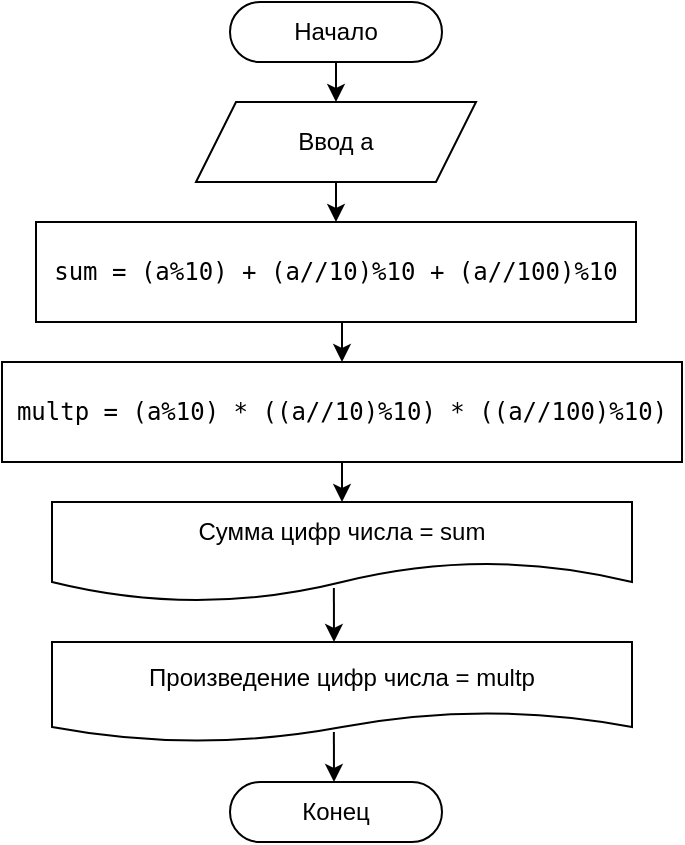 <mxfile version="18.0.0" type="device" pages="6"><diagram id="4FCeUxa2Fzy9xyrOGGeP" name="siaod_1_1"><mxGraphModel dx="946" dy="552" grid="1" gridSize="10" guides="1" tooltips="1" connect="1" arrows="1" fold="1" page="1" pageScale="1" pageWidth="827" pageHeight="1169" math="0" shadow="0"><root><mxCell id="0"/><mxCell id="1" parent="0"/><mxCell id="fYb2qvJVrnY94n2BXTDD-4" style="edgeStyle=orthogonalEdgeStyle;rounded=0;orthogonalLoop=1;jettySize=auto;html=1;exitX=0.5;exitY=1;exitDx=0;exitDy=0;entryX=0.5;entryY=0;entryDx=0;entryDy=0;" parent="1" source="fYb2qvJVrnY94n2BXTDD-2" target="fYb2qvJVrnY94n2BXTDD-3" edge="1"><mxGeometry relative="1" as="geometry"/></mxCell><mxCell id="fYb2qvJVrnY94n2BXTDD-2" value="Начало" style="rounded=1;whiteSpace=wrap;html=1;arcSize=50;" parent="1" vertex="1"><mxGeometry x="354" y="30" width="106" height="30" as="geometry"/></mxCell><mxCell id="fYb2qvJVrnY94n2BXTDD-8" style="edgeStyle=orthogonalEdgeStyle;rounded=0;orthogonalLoop=1;jettySize=auto;html=1;exitX=0.5;exitY=1;exitDx=0;exitDy=0;entryX=0.5;entryY=0;entryDx=0;entryDy=0;fontColor=#000000;" parent="1" source="fYb2qvJVrnY94n2BXTDD-3" target="fYb2qvJVrnY94n2BXTDD-6" edge="1"><mxGeometry relative="1" as="geometry"/></mxCell><mxCell id="fYb2qvJVrnY94n2BXTDD-3" value="Ввод а" style="shape=parallelogram;perimeter=parallelogramPerimeter;whiteSpace=wrap;html=1;fixedSize=1;" parent="1" vertex="1"><mxGeometry x="337" y="80" width="140" height="40" as="geometry"/></mxCell><mxCell id="fYb2qvJVrnY94n2BXTDD-9" style="edgeStyle=orthogonalEdgeStyle;rounded=0;orthogonalLoop=1;jettySize=auto;html=1;exitX=0.5;exitY=1;exitDx=0;exitDy=0;entryX=0.5;entryY=0;entryDx=0;entryDy=0;fontColor=#000000;" parent="1" source="fYb2qvJVrnY94n2BXTDD-6" target="fYb2qvJVrnY94n2BXTDD-7" edge="1"><mxGeometry relative="1" as="geometry"/></mxCell><mxCell id="fYb2qvJVrnY94n2BXTDD-6" value="&lt;pre style=&quot;font-family: &amp;#34;jetbrains mono&amp;#34; , monospace&quot;&gt;&lt;span style=&quot;background-color: rgb(255 , 255 , 255)&quot;&gt;sum = (a%10) + (a//10)%10 + (a//100)%10&lt;/span&gt;&lt;/pre&gt;" style="rounded=0;whiteSpace=wrap;html=1;" parent="1" vertex="1"><mxGeometry x="257" y="140" width="300" height="50" as="geometry"/></mxCell><mxCell id="fYb2qvJVrnY94n2BXTDD-11" style="edgeStyle=orthogonalEdgeStyle;rounded=0;orthogonalLoop=1;jettySize=auto;html=1;exitX=0.5;exitY=1;exitDx=0;exitDy=0;entryX=0.5;entryY=0;entryDx=0;entryDy=0;fontColor=#000000;" parent="1" source="fYb2qvJVrnY94n2BXTDD-7" target="fYb2qvJVrnY94n2BXTDD-10" edge="1"><mxGeometry relative="1" as="geometry"/></mxCell><mxCell id="fYb2qvJVrnY94n2BXTDD-7" value="&lt;pre style=&quot;font-family: &amp;#34;jetbrains mono&amp;#34; , monospace&quot;&gt;&lt;pre style=&quot;font-family: &amp;#34;jetbrains mono&amp;#34; , monospace&quot;&gt;&lt;span style=&quot;background-color: rgb(255 , 255 , 255)&quot;&gt;multp = (a%10) * ((a//10)%10) * ((a//100)%10)&lt;/span&gt;&lt;/pre&gt;&lt;/pre&gt;" style="rounded=0;whiteSpace=wrap;html=1;" parent="1" vertex="1"><mxGeometry x="240" y="210" width="340" height="50" as="geometry"/></mxCell><mxCell id="fYb2qvJVrnY94n2BXTDD-10" value="Сумма цифр числа = sum" style="shape=document;whiteSpace=wrap;html=1;boundedLbl=1;labelBackgroundColor=#FFFFFF;fontColor=#000000;size=0.4;" parent="1" vertex="1"><mxGeometry x="265" y="280" width="290" height="50" as="geometry"/></mxCell><mxCell id="fYb2qvJVrnY94n2BXTDD-12" value="Произведение цифр числа = multp" style="shape=document;whiteSpace=wrap;html=1;boundedLbl=1;labelBackgroundColor=#FFFFFF;fontColor=#000000;" parent="1" vertex="1"><mxGeometry x="265" y="350" width="290" height="50" as="geometry"/></mxCell><mxCell id="fYb2qvJVrnY94n2BXTDD-15" value="" style="endArrow=classic;html=1;rounded=0;fontColor=#000000;exitX=0.486;exitY=0.86;exitDx=0;exitDy=0;exitPerimeter=0;" parent="1" source="fYb2qvJVrnY94n2BXTDD-10" edge="1"><mxGeometry width="50" height="50" relative="1" as="geometry"><mxPoint x="390" y="310" as="sourcePoint"/><mxPoint x="406" y="350" as="targetPoint"/></mxGeometry></mxCell><mxCell id="fYb2qvJVrnY94n2BXTDD-17" value="" style="endArrow=classic;html=1;rounded=0;fontColor=#000000;exitX=0.486;exitY=0.9;exitDx=0;exitDy=0;exitPerimeter=0;" parent="1" source="fYb2qvJVrnY94n2BXTDD-12" edge="1"><mxGeometry width="50" height="50" relative="1" as="geometry"><mxPoint x="390" y="310" as="sourcePoint"/><mxPoint x="406" y="420" as="targetPoint"/></mxGeometry></mxCell><mxCell id="fYb2qvJVrnY94n2BXTDD-18" value="Конец" style="rounded=1;whiteSpace=wrap;html=1;arcSize=50;" parent="1" vertex="1"><mxGeometry x="354" y="420" width="106" height="30" as="geometry"/></mxCell></root></mxGraphModel></diagram><diagram id="TsDxxLc6zjV9izIC5cvr" name="Siaod_1_3"><mxGraphModel dx="946" dy="552" grid="1" gridSize="10" guides="1" tooltips="1" connect="1" arrows="1" fold="1" page="1" pageScale="1" pageWidth="827" pageHeight="1169" math="0" shadow="0"><root><mxCell id="0"/><mxCell id="1" parent="0"/><mxCell id="Y6zmJ0oUwqIPhABrxSQc-4" style="edgeStyle=orthogonalEdgeStyle;rounded=0;orthogonalLoop=1;jettySize=auto;html=1;exitX=0.5;exitY=1;exitDx=0;exitDy=0;entryX=0.5;entryY=0;entryDx=0;entryDy=0;fontColor=#000000;" parent="1" source="Y6zmJ0oUwqIPhABrxSQc-1" target="Y6zmJ0oUwqIPhABrxSQc-2" edge="1"><mxGeometry relative="1" as="geometry"/></mxCell><mxCell id="Y6zmJ0oUwqIPhABrxSQc-1" value="Начало" style="rounded=1;whiteSpace=wrap;html=1;arcSize=50;" parent="1" vertex="1"><mxGeometry x="354" y="30" width="106" height="30" as="geometry"/></mxCell><mxCell id="Y6zmJ0oUwqIPhABrxSQc-5" style="edgeStyle=orthogonalEdgeStyle;rounded=0;orthogonalLoop=1;jettySize=auto;html=1;exitX=0.5;exitY=1;exitDx=0;exitDy=0;entryX=0.557;entryY=0;entryDx=0;entryDy=0;entryPerimeter=0;fontColor=#000000;" parent="1" source="Y6zmJ0oUwqIPhABrxSQc-2" target="Y6zmJ0oUwqIPhABrxSQc-3" edge="1"><mxGeometry relative="1" as="geometry"/></mxCell><mxCell id="Y6zmJ0oUwqIPhABrxSQc-2" value="Ввод x1, y1" style="shape=parallelogram;perimeter=parallelogramPerimeter;whiteSpace=wrap;html=1;fixedSize=1;" parent="1" vertex="1"><mxGeometry x="337" y="80" width="140" height="40" as="geometry"/></mxCell><mxCell id="Y6zmJ0oUwqIPhABrxSQc-7" style="edgeStyle=orthogonalEdgeStyle;rounded=0;orthogonalLoop=1;jettySize=auto;html=1;exitX=0.5;exitY=1;exitDx=0;exitDy=0;entryX=0.5;entryY=0;entryDx=0;entryDy=0;fontColor=#000000;" parent="1" source="Y6zmJ0oUwqIPhABrxSQc-3" target="Y6zmJ0oUwqIPhABrxSQc-6" edge="1"><mxGeometry relative="1" as="geometry"/></mxCell><mxCell id="Y6zmJ0oUwqIPhABrxSQc-3" value="Ввод x2, y2" style="shape=parallelogram;perimeter=parallelogramPerimeter;whiteSpace=wrap;html=1;fixedSize=1;" parent="1" vertex="1"><mxGeometry x="330" y="140" width="140" height="40" as="geometry"/></mxCell><mxCell id="Y6zmJ0oUwqIPhABrxSQc-9" style="edgeStyle=orthogonalEdgeStyle;rounded=0;orthogonalLoop=1;jettySize=auto;html=1;exitX=0.5;exitY=1;exitDx=0;exitDy=0;entryX=0.5;entryY=0;entryDx=0;entryDy=0;fontColor=#000000;" parent="1" source="Y6zmJ0oUwqIPhABrxSQc-6" target="Y6zmJ0oUwqIPhABrxSQc-8" edge="1"><mxGeometry relative="1" as="geometry"/></mxCell><mxCell id="Y6zmJ0oUwqIPhABrxSQc-6" value="k = (y1 - y2)/(x1 - x2)" style="rounded=0;whiteSpace=wrap;html=1;labelBackgroundColor=#FFFFFF;fontColor=#000000;" parent="1" vertex="1"><mxGeometry x="315" y="200" width="170" height="40" as="geometry"/></mxCell><mxCell id="g_TLFpb6Fzioi1tVXPsf-1" style="edgeStyle=orthogonalEdgeStyle;rounded=0;orthogonalLoop=1;jettySize=auto;html=1;exitX=0.5;exitY=1;exitDx=0;exitDy=0;entryX=0.5;entryY=0;entryDx=0;entryDy=0;fontColor=#000000;" parent="1" source="Y6zmJ0oUwqIPhABrxSQc-8" target="Y6zmJ0oUwqIPhABrxSQc-10" edge="1"><mxGeometry relative="1" as="geometry"/></mxCell><mxCell id="Y6zmJ0oUwqIPhABrxSQc-8" value="b = y2 - k*x2" style="rounded=0;whiteSpace=wrap;html=1;labelBackgroundColor=#FFFFFF;fontColor=#000000;" parent="1" vertex="1"><mxGeometry x="315" y="260" width="170" height="40" as="geometry"/></mxCell><mxCell id="Y6zmJ0oUwqIPhABrxSQc-15" style="edgeStyle=orthogonalEdgeStyle;rounded=0;orthogonalLoop=1;jettySize=auto;html=1;exitX=1;exitY=0.5;exitDx=0;exitDy=0;entryX=0.571;entryY=0;entryDx=0;entryDy=0;entryPerimeter=0;fontColor=#000000;fillColor=#d5e8d4;strokeColor=#82b366;" parent="1" source="Y6zmJ0oUwqIPhABrxSQc-10" target="Y6zmJ0oUwqIPhABrxSQc-11" edge="1"><mxGeometry relative="1" as="geometry"/></mxCell><mxCell id="Y6zmJ0oUwqIPhABrxSQc-16" style="edgeStyle=orthogonalEdgeStyle;rounded=0;orthogonalLoop=1;jettySize=auto;html=1;exitX=0;exitY=0.5;exitDx=0;exitDy=0;entryX=0.5;entryY=0;entryDx=0;entryDy=0;fontColor=#000000;fillColor=#f8cecc;strokeColor=#b85450;" parent="1" source="Y6zmJ0oUwqIPhABrxSQc-10" target="Y6zmJ0oUwqIPhABrxSQc-13" edge="1"><mxGeometry relative="1" as="geometry"/></mxCell><mxCell id="Y6zmJ0oUwqIPhABrxSQc-10" value="b &amp;gt; 0" style="rhombus;whiteSpace=wrap;html=1;labelBackgroundColor=#FFFFFF;fontColor=#000000;" parent="1" vertex="1"><mxGeometry x="330" y="320" width="140" height="50" as="geometry"/></mxCell><mxCell id="Y6zmJ0oUwqIPhABrxSQc-19" style="edgeStyle=orthogonalEdgeStyle;rounded=0;orthogonalLoop=1;jettySize=auto;html=1;exitX=0.5;exitY=1;exitDx=0;exitDy=0;entryX=1;entryY=0.5;entryDx=0;entryDy=0;fontColor=#000000;" parent="1" source="Y6zmJ0oUwqIPhABrxSQc-11" target="Y6zmJ0oUwqIPhABrxSQc-17" edge="1"><mxGeometry relative="1" as="geometry"><Array as="points"><mxPoint x="520" y="430"/><mxPoint x="520" y="475"/></Array></mxGeometry></mxCell><mxCell id="Y6zmJ0oUwqIPhABrxSQc-11" value="%y = %k%x +%b" style="shape=parallelogram;perimeter=parallelogramPerimeter;whiteSpace=wrap;html=1;fixedSize=1;labelBackgroundColor=#FFFFFF;fontColor=#000000;" parent="1" vertex="1"><mxGeometry x="440" y="390" width="140" height="40" as="geometry"/></mxCell><mxCell id="Y6zmJ0oUwqIPhABrxSQc-18" style="edgeStyle=orthogonalEdgeStyle;rounded=0;orthogonalLoop=1;jettySize=auto;html=1;entryX=0;entryY=0.5;entryDx=0;entryDy=0;fontColor=#000000;" parent="1" source="Y6zmJ0oUwqIPhABrxSQc-13" target="Y6zmJ0oUwqIPhABrxSQc-17" edge="1"><mxGeometry relative="1" as="geometry"/></mxCell><mxCell id="Y6zmJ0oUwqIPhABrxSQc-13" value="%y = %k%x %b" style="shape=parallelogram;perimeter=parallelogramPerimeter;whiteSpace=wrap;html=1;fixedSize=1;labelBackgroundColor=#FFFFFF;fontColor=#000000;" parent="1" vertex="1"><mxGeometry x="210" y="390" width="140" height="40" as="geometry"/></mxCell><mxCell id="Y6zmJ0oUwqIPhABrxSQc-17" value="Конец" style="rounded=1;whiteSpace=wrap;html=1;arcSize=50;" parent="1" vertex="1"><mxGeometry x="350" y="460" width="106" height="30" as="geometry"/></mxCell></root></mxGraphModel></diagram><diagram id="nw4h9-1nvyYlPiPI9SJQ" name="siaod_1_5"><mxGraphModel dx="946" dy="552" grid="1" gridSize="10" guides="1" tooltips="1" connect="1" arrows="1" fold="1" page="1" pageScale="1" pageWidth="827" pageHeight="1169" math="0" shadow="0"><root><mxCell id="0"/><mxCell id="1" parent="0"/><mxCell id="oawUo8hlVzEAvuPwsCWw-1" value="&lt;h1&gt;&lt;span style=&quot;color: rgb(44 , 45 , 48) ; font-family: &amp;#34;roboto&amp;#34; , &amp;#34;san francisco&amp;#34; , &amp;#34;helvetica neue&amp;#34; , &amp;#34;helvetica&amp;#34; , &amp;#34;arial&amp;#34; ; font-size: 15px ; font-weight: 400&quot;&gt;Пользователь вводит две буквы. Определить, на каких местах алфавита они стоят, и сколько между ними находится букв.&lt;/span&gt;&lt;br&gt;&lt;/h1&gt;" style="text;html=1;strokeColor=#d6b656;fillColor=#fff2cc;spacing=5;spacingTop=-20;whiteSpace=wrap;overflow=hidden;rounded=0;labelBackgroundColor=#FFFFFF;" parent="1" vertex="1"><mxGeometry x="20" y="20" width="310" height="120" as="geometry"/></mxCell><mxCell id="_v3dqbJTGoOm2PF-2AwS-3" style="edgeStyle=orthogonalEdgeStyle;rounded=0;orthogonalLoop=1;jettySize=auto;html=1;exitX=0.5;exitY=1;exitDx=0;exitDy=0;entryX=0.5;entryY=0;entryDx=0;entryDy=0;fontColor=#000000;" parent="1" source="_v3dqbJTGoOm2PF-2AwS-1" target="_v3dqbJTGoOm2PF-2AwS-2" edge="1"><mxGeometry relative="1" as="geometry"/></mxCell><mxCell id="_v3dqbJTGoOm2PF-2AwS-1" value="Начало" style="rounded=1;whiteSpace=wrap;html=1;arcSize=50;" parent="1" vertex="1"><mxGeometry x="317" y="180" width="106" height="30" as="geometry"/></mxCell><mxCell id="_v3dqbJTGoOm2PF-2AwS-5" style="edgeStyle=orthogonalEdgeStyle;rounded=0;orthogonalLoop=1;jettySize=auto;html=1;exitX=0.5;exitY=1;exitDx=0;exitDy=0;entryX=0.5;entryY=0;entryDx=0;entryDy=0;fontColor=#000000;" parent="1" source="_v3dqbJTGoOm2PF-2AwS-2" target="_v3dqbJTGoOm2PF-2AwS-4" edge="1"><mxGeometry relative="1" as="geometry"/></mxCell><mxCell id="_v3dqbJTGoOm2PF-2AwS-2" value="x1, x2" style="shape=parallelogram;perimeter=parallelogramPerimeter;whiteSpace=wrap;html=1;fixedSize=1;" parent="1" vertex="1"><mxGeometry x="300" y="230" width="140" height="40" as="geometry"/></mxCell><mxCell id="_v3dqbJTGoOm2PF-2AwS-7" style="edgeStyle=orthogonalEdgeStyle;rounded=0;orthogonalLoop=1;jettySize=auto;html=1;exitX=0.5;exitY=1;exitDx=0;exitDy=0;entryX=0.5;entryY=0;entryDx=0;entryDy=0;fontColor=#000000;" parent="1" source="_v3dqbJTGoOm2PF-2AwS-4" target="_v3dqbJTGoOm2PF-2AwS-6" edge="1"><mxGeometry relative="1" as="geometry"/></mxCell><mxCell id="_v3dqbJTGoOm2PF-2AwS-4" value="pos_x1 =&amp;nbsp; ord(x1) - ord('a')&lt;br&gt;pos_x2 = ord(x2) - ord('a')&lt;br&gt;dest = abs (pos_x1 - pos_x2)" style="rounded=0;whiteSpace=wrap;html=1;labelBackgroundColor=#FFFFFF;fontColor=#000000;" parent="1" vertex="1"><mxGeometry x="275" y="290" width="190" height="60" as="geometry"/></mxCell><mxCell id="_v3dqbJTGoOm2PF-2AwS-9" style="edgeStyle=orthogonalEdgeStyle;rounded=0;orthogonalLoop=1;jettySize=auto;html=1;exitX=0.5;exitY=1;exitDx=0;exitDy=0;entryX=0.5;entryY=0;entryDx=0;entryDy=0;fontColor=#000000;" parent="1" source="_v3dqbJTGoOm2PF-2AwS-6" target="_v3dqbJTGoOm2PF-2AwS-8" edge="1"><mxGeometry relative="1" as="geometry"/></mxCell><mxCell id="_v3dqbJTGoOm2PF-2AwS-6" value="pos_x1&lt;br&gt;pos_x2&lt;br&gt;dest" style="shape=parallelogram;perimeter=parallelogramPerimeter;whiteSpace=wrap;html=1;fixedSize=1;" parent="1" vertex="1"><mxGeometry x="300" y="370" width="140" height="40" as="geometry"/></mxCell><mxCell id="_v3dqbJTGoOm2PF-2AwS-8" value="Конец" style="rounded=1;whiteSpace=wrap;html=1;arcSize=50;" parent="1" vertex="1"><mxGeometry x="317" y="430" width="106" height="30" as="geometry"/></mxCell></root></mxGraphModel></diagram><diagram id="1cqICl_ZTKDxkmQZ73dq" name="siaod_1_6"><mxGraphModel dx="946" dy="552" grid="1" gridSize="10" guides="1" tooltips="1" connect="1" arrows="1" fold="1" page="1" pageScale="1" pageWidth="827" pageHeight="1169" math="0" shadow="0"><root><mxCell id="0"/><mxCell id="1" parent="0"/><mxCell id="mcXbS9bhaOzdSiHMn73R-1" value="&lt;span style=&quot;background-color: rgb(255 , 255 , 255) ; color: rgb(44 , 45 , 48) ; font-family: &amp;#34;roboto&amp;#34; , &amp;#34;san francisco&amp;#34; , &amp;#34;helvetica neue&amp;#34; , &amp;#34;helvetica&amp;#34; , &amp;#34;arial&amp;#34; ; font-size: 15px&quot;&gt;Пользователь вводит номер буквы в алфавите. Определить, какая это буква.&lt;/span&gt;" style="text;whiteSpace=wrap;html=1;fontColor=#000000;" parent="1" vertex="1"><mxGeometry x="10" width="650" height="50" as="geometry"/></mxCell><mxCell id="myTSeNp3UJa6iIgrRCww-3" style="edgeStyle=orthogonalEdgeStyle;rounded=0;orthogonalLoop=1;jettySize=auto;html=1;exitX=0.5;exitY=1;exitDx=0;exitDy=0;entryX=0.5;entryY=0;entryDx=0;entryDy=0;fontColor=#000000;" parent="1" source="myTSeNp3UJa6iIgrRCww-1" target="myTSeNp3UJa6iIgrRCww-2" edge="1"><mxGeometry relative="1" as="geometry"/></mxCell><mxCell id="myTSeNp3UJa6iIgrRCww-1" value="Начало" style="rounded=1;whiteSpace=wrap;html=1;arcSize=50;" parent="1" vertex="1"><mxGeometry x="317" y="80" width="106" height="30" as="geometry"/></mxCell><mxCell id="hQ7LL1MxtecpSb3RUZSK-1" style="edgeStyle=orthogonalEdgeStyle;rounded=0;orthogonalLoop=1;jettySize=auto;html=1;exitX=0.5;exitY=1;exitDx=0;exitDy=0;entryX=0.5;entryY=0;entryDx=0;entryDy=0;fontColor=#000000;" parent="1" source="myTSeNp3UJa6iIgrRCww-2" target="myTSeNp3UJa6iIgrRCww-6" edge="1"><mxGeometry relative="1" as="geometry"/></mxCell><mxCell id="myTSeNp3UJa6iIgrRCww-2" value="num" style="shape=parallelogram;perimeter=parallelogramPerimeter;whiteSpace=wrap;html=1;fixedSize=1;" parent="1" vertex="1"><mxGeometry x="300" y="140" width="140" height="40" as="geometry"/></mxCell><mxCell id="myTSeNp3UJa6iIgrRCww-9" style="edgeStyle=orthogonalEdgeStyle;rounded=0;orthogonalLoop=1;jettySize=auto;html=1;exitX=0.5;exitY=1;exitDx=0;exitDy=0;fontColor=#000000;" parent="1" source="myTSeNp3UJa6iIgrRCww-6" target="myTSeNp3UJa6iIgrRCww-8" edge="1"><mxGeometry relative="1" as="geometry"/></mxCell><mxCell id="myTSeNp3UJa6iIgrRCww-6" value="char = chr(ord('a')+num)" style="rounded=0;whiteSpace=wrap;html=1;labelBackgroundColor=#FFFFFF;fontColor=#000000;" parent="1" vertex="1"><mxGeometry x="300" y="200" width="140" height="60" as="geometry"/></mxCell><mxCell id="IuX0Sl1Iud39WPoJ1c17-2" style="edgeStyle=orthogonalEdgeStyle;rounded=0;orthogonalLoop=1;jettySize=auto;html=1;exitX=0.5;exitY=1;exitDx=0;exitDy=0;entryX=0.5;entryY=0;entryDx=0;entryDy=0;fontColor=#000000;" parent="1" source="myTSeNp3UJa6iIgrRCww-8" target="IuX0Sl1Iud39WPoJ1c17-1" edge="1"><mxGeometry relative="1" as="geometry"/></mxCell><mxCell id="myTSeNp3UJa6iIgrRCww-8" value="char" style="shape=parallelogram;perimeter=parallelogramPerimeter;whiteSpace=wrap;html=1;fixedSize=1;" parent="1" vertex="1"><mxGeometry x="300" y="280" width="140" height="40" as="geometry"/></mxCell><mxCell id="IuX0Sl1Iud39WPoJ1c17-1" value="Конец" style="rounded=1;whiteSpace=wrap;html=1;arcSize=50;" parent="1" vertex="1"><mxGeometry x="317" y="340" width="106" height="30" as="geometry"/></mxCell></root></mxGraphModel></diagram><diagram id="E-4vnkrKF6qCnx92iuTS" name="siaod_1_7"><mxGraphModel dx="946" dy="552" grid="1" gridSize="10" guides="1" tooltips="1" connect="1" arrows="1" fold="1" page="1" pageScale="1" pageWidth="827" pageHeight="1169" math="0" shadow="0"><root><mxCell id="0"/><mxCell id="1" parent="0"/><mxCell id="rVQINj1YeCq_rqDIHKMJ-1" value="&lt;span&gt;По длинам трех отрезков, введенных пользователем, определить возможность существования треугольника, составленного из этих отрезков. Если такой треугольник существует, то определить, является ли он разносторонним, равнобедренным или равносторонним.&lt;/span&gt;" style="text;whiteSpace=wrap;html=1;fontColor=#000000;" parent="1" vertex="1"><mxGeometry x="19" y="10" width="790" height="60" as="geometry"/></mxCell><mxCell id="YbLTMWQL9tqwpR23XLiJ-5" style="edgeStyle=orthogonalEdgeStyle;rounded=0;orthogonalLoop=1;jettySize=auto;html=1;exitX=0.5;exitY=1;exitDx=0;exitDy=0;entryX=0.5;entryY=0;entryDx=0;entryDy=0;fontColor=#000000;" parent="1" source="YbLTMWQL9tqwpR23XLiJ-2" target="YbLTMWQL9tqwpR23XLiJ-3" edge="1"><mxGeometry relative="1" as="geometry"/></mxCell><mxCell id="YbLTMWQL9tqwpR23XLiJ-2" value="Начало" style="rounded=1;whiteSpace=wrap;html=1;arcSize=50;" parent="1" vertex="1"><mxGeometry x="317" y="80" width="106" height="30" as="geometry"/></mxCell><mxCell id="YbLTMWQL9tqwpR23XLiJ-7" style="edgeStyle=orthogonalEdgeStyle;rounded=0;orthogonalLoop=1;jettySize=auto;html=1;exitX=0.5;exitY=1;exitDx=0;exitDy=0;entryX=0.5;entryY=0;entryDx=0;entryDy=0;fontColor=#000000;" parent="1" source="YbLTMWQL9tqwpR23XLiJ-3" target="YbLTMWQL9tqwpR23XLiJ-6" edge="1"><mxGeometry relative="1" as="geometry"/></mxCell><mxCell id="YbLTMWQL9tqwpR23XLiJ-3" value="a, b, c" style="shape=parallelogram;perimeter=parallelogramPerimeter;whiteSpace=wrap;html=1;fixedSize=1;" parent="1" vertex="1"><mxGeometry x="300" y="140" width="140" height="40" as="geometry"/></mxCell><mxCell id="YbLTMWQL9tqwpR23XLiJ-9" style="edgeStyle=orthogonalEdgeStyle;rounded=0;orthogonalLoop=1;jettySize=auto;html=1;exitX=0;exitY=0.5;exitDx=0;exitDy=0;entryX=0.5;entryY=0;entryDx=0;entryDy=0;fontColor=#000000;fillColor=#d5e8d4;strokeColor=#82b366;" parent="1" source="YbLTMWQL9tqwpR23XLiJ-6" target="YbLTMWQL9tqwpR23XLiJ-8" edge="1"><mxGeometry relative="1" as="geometry"/></mxCell><mxCell id="YbLTMWQL9tqwpR23XLiJ-20" style="edgeStyle=orthogonalEdgeStyle;rounded=0;orthogonalLoop=1;jettySize=auto;html=1;exitX=1;exitY=0.5;exitDx=0;exitDy=0;entryX=0.5;entryY=0;entryDx=0;entryDy=0;fontColor=#000000;fillColor=#f8cecc;strokeColor=#b85450;" parent="1" source="YbLTMWQL9tqwpR23XLiJ-6" target="YbLTMWQL9tqwpR23XLiJ-19" edge="1"><mxGeometry relative="1" as="geometry"/></mxCell><mxCell id="YbLTMWQL9tqwpR23XLiJ-6" value="(a + b) &amp;gt; c &amp;amp;&lt;br&gt;(a + c) &amp;gt; b &amp;amp;&lt;br&gt;(b + c) &amp;gt; a &amp;amp;&lt;br&gt;a &amp;amp; b &amp;amp; c &amp;gt; 0" style="rhombus;whiteSpace=wrap;html=1;labelBackgroundColor=#FFFFFF;fontColor=#000000;" parent="1" vertex="1"><mxGeometry x="250" y="200" width="240" height="100" as="geometry"/></mxCell><mxCell id="YbLTMWQL9tqwpR23XLiJ-11" style="edgeStyle=orthogonalEdgeStyle;rounded=0;orthogonalLoop=1;jettySize=auto;html=1;exitX=0;exitY=0.5;exitDx=0;exitDy=0;fontColor=#000000;fillColor=#d5e8d4;strokeColor=#82b366;" parent="1" source="YbLTMWQL9tqwpR23XLiJ-8" target="YbLTMWQL9tqwpR23XLiJ-10" edge="1"><mxGeometry relative="1" as="geometry"/></mxCell><mxCell id="YbLTMWQL9tqwpR23XLiJ-14" style="edgeStyle=orthogonalEdgeStyle;rounded=0;orthogonalLoop=1;jettySize=auto;html=1;exitX=1;exitY=0.5;exitDx=0;exitDy=0;entryX=0.5;entryY=0;entryDx=0;entryDy=0;fontColor=#000000;fillColor=#f8cecc;strokeColor=#b85450;" parent="1" source="YbLTMWQL9tqwpR23XLiJ-8" target="YbLTMWQL9tqwpR23XLiJ-13" edge="1"><mxGeometry relative="1" as="geometry"/></mxCell><mxCell id="YbLTMWQL9tqwpR23XLiJ-8" value="a = b = c" style="rhombus;whiteSpace=wrap;html=1;labelBackgroundColor=#FFFFFF;fontColor=#000000;" parent="1" vertex="1"><mxGeometry x="130" y="300" width="170" height="60" as="geometry"/></mxCell><mxCell id="YbLTMWQL9tqwpR23XLiJ-22" style="edgeStyle=orthogonalEdgeStyle;rounded=0;orthogonalLoop=1;jettySize=auto;html=1;exitX=0.5;exitY=1;exitDx=0;exitDy=0;entryX=0;entryY=0.5;entryDx=0;entryDy=0;fontColor=#000000;" parent="1" source="YbLTMWQL9tqwpR23XLiJ-10" target="YbLTMWQL9tqwpR23XLiJ-21" edge="1"><mxGeometry relative="1" as="geometry"/></mxCell><mxCell id="YbLTMWQL9tqwpR23XLiJ-10" value="Равносторонний треугольник" style="shape=parallelogram;perimeter=parallelogramPerimeter;whiteSpace=wrap;html=1;fixedSize=1;" parent="1" vertex="1"><mxGeometry x="30" y="390" width="140" height="40" as="geometry"/></mxCell><mxCell id="YbLTMWQL9tqwpR23XLiJ-16" style="edgeStyle=orthogonalEdgeStyle;rounded=0;orthogonalLoop=1;jettySize=auto;html=1;exitX=0;exitY=0.5;exitDx=0;exitDy=0;entryX=0.5;entryY=0;entryDx=0;entryDy=0;fontColor=#000000;fillColor=#d5e8d4;strokeColor=#82b366;" parent="1" source="YbLTMWQL9tqwpR23XLiJ-13" target="YbLTMWQL9tqwpR23XLiJ-15" edge="1"><mxGeometry relative="1" as="geometry"/></mxCell><mxCell id="YbLTMWQL9tqwpR23XLiJ-18" style="edgeStyle=orthogonalEdgeStyle;rounded=0;orthogonalLoop=1;jettySize=auto;html=1;exitX=1;exitY=0.5;exitDx=0;exitDy=0;entryX=0.5;entryY=0;entryDx=0;entryDy=0;fontColor=#000000;fillColor=#f8cecc;strokeColor=#b85450;" parent="1" source="YbLTMWQL9tqwpR23XLiJ-13" target="YbLTMWQL9tqwpR23XLiJ-17" edge="1"><mxGeometry relative="1" as="geometry"/></mxCell><mxCell id="YbLTMWQL9tqwpR23XLiJ-13" value="(a = b) or (a = c) or (b = c)" style="rhombus;whiteSpace=wrap;html=1;labelBackgroundColor=#FFFFFF;fontColor=#000000;" parent="1" vertex="1"><mxGeometry x="253" y="380" width="170" height="60" as="geometry"/></mxCell><mxCell id="YbLTMWQL9tqwpR23XLiJ-23" style="edgeStyle=orthogonalEdgeStyle;rounded=0;orthogonalLoop=1;jettySize=auto;html=1;exitX=0.5;exitY=1;exitDx=0;exitDy=0;entryX=0;entryY=0.5;entryDx=0;entryDy=0;fontColor=#000000;" parent="1" source="YbLTMWQL9tqwpR23XLiJ-15" target="YbLTMWQL9tqwpR23XLiJ-21" edge="1"><mxGeometry relative="1" as="geometry"/></mxCell><mxCell id="YbLTMWQL9tqwpR23XLiJ-15" value="Равнобедренный треугольник" style="shape=parallelogram;perimeter=parallelogramPerimeter;whiteSpace=wrap;html=1;fixedSize=1;" parent="1" vertex="1"><mxGeometry x="145" y="460" width="140" height="40" as="geometry"/></mxCell><mxCell id="YbLTMWQL9tqwpR23XLiJ-24" style="edgeStyle=orthogonalEdgeStyle;rounded=0;orthogonalLoop=1;jettySize=auto;html=1;exitX=0.5;exitY=1;exitDx=0;exitDy=0;entryX=1;entryY=0.5;entryDx=0;entryDy=0;fontColor=#000000;" parent="1" source="YbLTMWQL9tqwpR23XLiJ-17" target="YbLTMWQL9tqwpR23XLiJ-21" edge="1"><mxGeometry relative="1" as="geometry"/></mxCell><mxCell id="YbLTMWQL9tqwpR23XLiJ-17" value="Разносторонний треугольник" style="shape=parallelogram;perimeter=parallelogramPerimeter;whiteSpace=wrap;html=1;fixedSize=1;" parent="1" vertex="1"><mxGeometry x="391" y="460" width="140" height="40" as="geometry"/></mxCell><mxCell id="YbLTMWQL9tqwpR23XLiJ-25" style="edgeStyle=orthogonalEdgeStyle;rounded=0;orthogonalLoop=1;jettySize=auto;html=1;exitX=0.5;exitY=1;exitDx=0;exitDy=0;fontColor=#000000;" parent="1" source="YbLTMWQL9tqwpR23XLiJ-19" edge="1"><mxGeometry relative="1" as="geometry"><mxPoint x="410" y="560" as="targetPoint"/><Array as="points"><mxPoint x="580" y="560"/></Array></mxGeometry></mxCell><mxCell id="YbLTMWQL9tqwpR23XLiJ-19" value="Треугольник не существует" style="shape=parallelogram;perimeter=parallelogramPerimeter;whiteSpace=wrap;html=1;fixedSize=1;" parent="1" vertex="1"><mxGeometry x="510" y="310" width="140" height="40" as="geometry"/></mxCell><mxCell id="YbLTMWQL9tqwpR23XLiJ-21" value="Конец" style="rounded=1;whiteSpace=wrap;html=1;arcSize=50;" parent="1" vertex="1"><mxGeometry x="308" y="540" width="106" height="30" as="geometry"/></mxCell></root></mxGraphModel></diagram><diagram id="tFm63AcFq9L_9_cPAW_R" name="siaod_1_9"><mxGraphModel dx="946" dy="552" grid="1" gridSize="10" guides="1" tooltips="1" connect="1" arrows="1" fold="1" page="1" pageScale="1" pageWidth="827" pageHeight="1169" math="0" shadow="0"><root><mxCell id="0"/><mxCell id="1" parent="0"/><mxCell id="HGuT1RYxQ3iGFyNFOwbP-1" value="&lt;meta charset=&quot;utf-8&quot;&gt;&lt;span style=&quot;color: rgb(44, 45, 48); font-family: roboto, &amp;quot;san francisco&amp;quot;, &amp;quot;helvetica neue&amp;quot;, helvetica, arial; font-size: 15px; font-style: normal; font-weight: 400; letter-spacing: normal; text-align: left; text-indent: 0px; text-transform: none; word-spacing: 0px; background-color: rgb(255, 255, 255); display: inline; float: none;&quot;&gt;Вводятся три разных числа. Найти, какое из них является средним (больше одного, но меньше другого)&lt;/span&gt;" style="text;whiteSpace=wrap;html=1;fontColor=#000000;" parent="1" vertex="1"><mxGeometry x="10" y="10" width="800" height="50" as="geometry"/></mxCell><mxCell id="gPOZsSaNZtLev6QI_3B8-3" style="edgeStyle=orthogonalEdgeStyle;rounded=0;orthogonalLoop=1;jettySize=auto;html=1;exitX=0.5;exitY=1;exitDx=0;exitDy=0;entryX=0.5;entryY=0;entryDx=0;entryDy=0;fontColor=#000000;" parent="1" source="gPOZsSaNZtLev6QI_3B8-1" target="gPOZsSaNZtLev6QI_3B8-2" edge="1"><mxGeometry relative="1" as="geometry"/></mxCell><mxCell id="gPOZsSaNZtLev6QI_3B8-1" value="Начало" style="rounded=1;whiteSpace=wrap;html=1;arcSize=50;" parent="1" vertex="1"><mxGeometry x="317" y="80" width="106" height="30" as="geometry"/></mxCell><mxCell id="gPOZsSaNZtLev6QI_3B8-5" style="edgeStyle=orthogonalEdgeStyle;rounded=0;orthogonalLoop=1;jettySize=auto;html=1;exitX=0.5;exitY=1;exitDx=0;exitDy=0;entryX=0.5;entryY=0;entryDx=0;entryDy=0;fontColor=#000000;" parent="1" source="gPOZsSaNZtLev6QI_3B8-2" target="gPOZsSaNZtLev6QI_3B8-4" edge="1"><mxGeometry relative="1" as="geometry"/></mxCell><mxCell id="gPOZsSaNZtLev6QI_3B8-2" value="a, b, c" style="shape=parallelogram;perimeter=parallelogramPerimeter;whiteSpace=wrap;html=1;fixedSize=1;" parent="1" vertex="1"><mxGeometry x="300" y="140" width="140" height="40" as="geometry"/></mxCell><mxCell id="gPOZsSaNZtLev6QI_3B8-7" style="edgeStyle=orthogonalEdgeStyle;rounded=0;orthogonalLoop=1;jettySize=auto;html=1;exitX=0;exitY=0.5;exitDx=0;exitDy=0;entryX=0.5;entryY=0;entryDx=0;entryDy=0;fontColor=#000000;fillColor=#d5e8d4;strokeColor=#82b366;" parent="1" source="gPOZsSaNZtLev6QI_3B8-4" target="gPOZsSaNZtLev6QI_3B8-6" edge="1"><mxGeometry relative="1" as="geometry"/></mxCell><mxCell id="gPOZsSaNZtLev6QI_3B8-10" style="edgeStyle=orthogonalEdgeStyle;rounded=0;orthogonalLoop=1;jettySize=auto;html=1;exitX=1;exitY=0.5;exitDx=0;exitDy=0;entryX=0.5;entryY=0;entryDx=0;entryDy=0;fontColor=#000000;fillColor=#f8cecc;strokeColor=#b85450;" parent="1" source="gPOZsSaNZtLev6QI_3B8-4" target="gPOZsSaNZtLev6QI_3B8-9" edge="1"><mxGeometry relative="1" as="geometry"/></mxCell><mxCell id="gPOZsSaNZtLev6QI_3B8-4" value="a &amp;lt; min(b,c) &amp;amp;&lt;br&gt;b != c" style="rhombus;whiteSpace=wrap;html=1;labelBackgroundColor=#FFFFFF;fontColor=#000000;" parent="1" vertex="1"><mxGeometry x="285" y="210" width="170" height="60" as="geometry"/></mxCell><mxCell id="gPOZsSaNZtLev6QI_3B8-21" style="edgeStyle=orthogonalEdgeStyle;rounded=0;orthogonalLoop=1;jettySize=auto;html=1;exitX=0.5;exitY=1;exitDx=0;exitDy=0;entryX=0;entryY=0.5;entryDx=0;entryDy=0;fontColor=#000000;" parent="1" source="gPOZsSaNZtLev6QI_3B8-6" target="gPOZsSaNZtLev6QI_3B8-20" edge="1"><mxGeometry relative="1" as="geometry"/></mxCell><mxCell id="gPOZsSaNZtLev6QI_3B8-6" value="Среднее число - min (b,c)" style="shape=parallelogram;perimeter=parallelogramPerimeter;whiteSpace=wrap;html=1;fixedSize=1;" parent="1" vertex="1"><mxGeometry x="80" y="300" width="210" height="40" as="geometry"/></mxCell><mxCell id="gPOZsSaNZtLev6QI_3B8-13" style="edgeStyle=orthogonalEdgeStyle;rounded=0;orthogonalLoop=1;jettySize=auto;html=1;exitX=0;exitY=0.5;exitDx=0;exitDy=0;entryX=0.5;entryY=0;entryDx=0;entryDy=0;fontColor=#000000;fillColor=#d5e8d4;strokeColor=#82b366;" parent="1" source="gPOZsSaNZtLev6QI_3B8-9" target="gPOZsSaNZtLev6QI_3B8-11" edge="1"><mxGeometry relative="1" as="geometry"/></mxCell><mxCell id="gPOZsSaNZtLev6QI_3B8-15" style="edgeStyle=orthogonalEdgeStyle;rounded=0;orthogonalLoop=1;jettySize=auto;html=1;exitX=1;exitY=0.5;exitDx=0;exitDy=0;entryX=0.5;entryY=0;entryDx=0;entryDy=0;fontColor=#000000;fillColor=#f8cecc;strokeColor=#b85450;" parent="1" source="gPOZsSaNZtLev6QI_3B8-9" target="gPOZsSaNZtLev6QI_3B8-14" edge="1"><mxGeometry relative="1" as="geometry"/></mxCell><mxCell id="gPOZsSaNZtLev6QI_3B8-9" value="b &amp;lt; min(a,c) &amp;amp;&lt;br&gt;a != c" style="rhombus;whiteSpace=wrap;html=1;labelBackgroundColor=#FFFFFF;fontColor=#000000;" parent="1" vertex="1"><mxGeometry x="400" y="310" width="170" height="60" as="geometry"/></mxCell><mxCell id="gPOZsSaNZtLev6QI_3B8-22" style="edgeStyle=orthogonalEdgeStyle;rounded=0;orthogonalLoop=1;jettySize=auto;html=1;exitX=0.5;exitY=1;exitDx=0;exitDy=0;entryX=0.25;entryY=0;entryDx=0;entryDy=0;fontColor=#000000;" parent="1" edge="1"><mxGeometry relative="1" as="geometry"><mxPoint x="335" y="440" as="sourcePoint"/><mxPoint x="333.5" y="584.5" as="targetPoint"/><Array as="points"><mxPoint x="334" y="440"/><mxPoint x="334" y="512"/></Array></mxGeometry></mxCell><mxCell id="gPOZsSaNZtLev6QI_3B8-11" value="Среднее число - min (b,c)" style="shape=parallelogram;perimeter=parallelogramPerimeter;whiteSpace=wrap;html=1;fixedSize=1;" parent="1" vertex="1"><mxGeometry x="240" y="400" width="210" height="40" as="geometry"/></mxCell><mxCell id="gPOZsSaNZtLev6QI_3B8-17" style="edgeStyle=orthogonalEdgeStyle;rounded=0;orthogonalLoop=1;jettySize=auto;html=1;exitX=0;exitY=0.5;exitDx=0;exitDy=0;entryX=0.5;entryY=0;entryDx=0;entryDy=0;fontColor=#000000;fillColor=#d5e8d4;strokeColor=#82b366;" parent="1" source="gPOZsSaNZtLev6QI_3B8-14" target="gPOZsSaNZtLev6QI_3B8-16" edge="1"><mxGeometry relative="1" as="geometry"/></mxCell><mxCell id="gPOZsSaNZtLev6QI_3B8-19" style="edgeStyle=orthogonalEdgeStyle;rounded=0;orthogonalLoop=1;jettySize=auto;html=1;exitX=1;exitY=0.5;exitDx=0;exitDy=0;entryX=0.75;entryY=0;entryDx=0;entryDy=0;fontColor=#000000;fillColor=#f8cecc;strokeColor=#b85450;" parent="1" source="gPOZsSaNZtLev6QI_3B8-14" target="gPOZsSaNZtLev6QI_3B8-18" edge="1"><mxGeometry relative="1" as="geometry"/></mxCell><mxCell id="gPOZsSaNZtLev6QI_3B8-14" value="c &amp;lt; min(a,b) &amp;amp;&lt;br&gt;a != b" style="rhombus;whiteSpace=wrap;html=1;labelBackgroundColor=#FFFFFF;fontColor=#000000;" parent="1" vertex="1"><mxGeometry x="520" y="400" width="170" height="60" as="geometry"/></mxCell><mxCell id="gPOZsSaNZtLev6QI_3B8-23" style="edgeStyle=orthogonalEdgeStyle;rounded=0;orthogonalLoop=1;jettySize=auto;html=1;exitX=0.5;exitY=1;exitDx=0;exitDy=0;entryX=1;entryY=0.5;entryDx=0;entryDy=0;fontColor=#000000;" parent="1" source="gPOZsSaNZtLev6QI_3B8-16" target="gPOZsSaNZtLev6QI_3B8-20" edge="1"><mxGeometry relative="1" as="geometry"/></mxCell><mxCell id="gPOZsSaNZtLev6QI_3B8-16" value="Среднее число - min (b,c)" style="shape=parallelogram;perimeter=parallelogramPerimeter;whiteSpace=wrap;html=1;fixedSize=1;" parent="1" vertex="1"><mxGeometry x="360" y="490" width="210" height="40" as="geometry"/></mxCell><mxCell id="gPOZsSaNZtLev6QI_3B8-24" style="edgeStyle=orthogonalEdgeStyle;rounded=0;orthogonalLoop=1;jettySize=auto;html=1;exitX=0.5;exitY=1;exitDx=0;exitDy=0;entryX=1;entryY=0.75;entryDx=0;entryDy=0;fontColor=#000000;" parent="1" source="gPOZsSaNZtLev6QI_3B8-18" target="gPOZsSaNZtLev6QI_3B8-20" edge="1"><mxGeometry relative="1" as="geometry"/></mxCell><mxCell id="gPOZsSaNZtLev6QI_3B8-18" value="Среднего нет" style="shape=parallelogram;perimeter=parallelogramPerimeter;whiteSpace=wrap;html=1;fixedSize=1;" parent="1" vertex="1"><mxGeometry x="590" y="490" width="210" height="40" as="geometry"/></mxCell><mxCell id="gPOZsSaNZtLev6QI_3B8-20" value="Конец" style="rounded=1;whiteSpace=wrap;html=1;arcSize=50;" parent="1" vertex="1"><mxGeometry x="317" y="584.5" width="106" height="30" as="geometry"/></mxCell></root></mxGraphModel></diagram></mxfile>